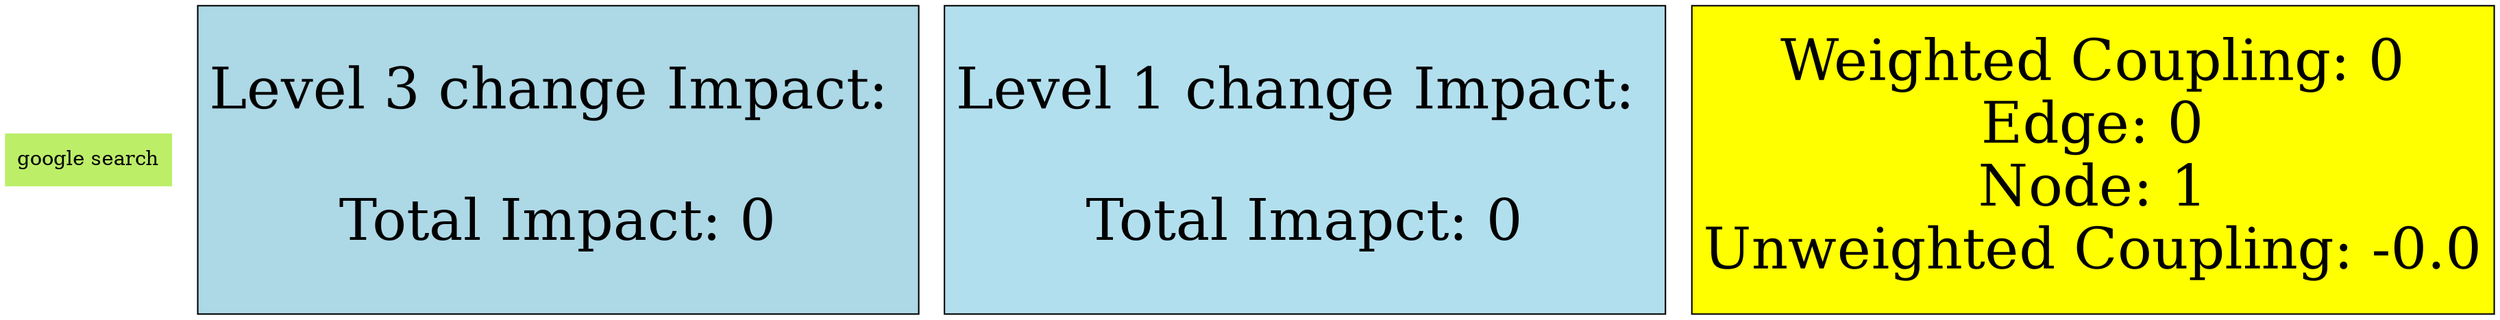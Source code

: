 // Component-only
graph {
	graph [splines=false]
		"google search" [color=darkolivegreen2 shape=box style=filled]
		"Level 3 change Impact: 

Total Impact: 0" [fillcolor=lightblue fontsize=40 height=3 shape=rect style=filled width=2]
		"Level 1 change Impact: 

Total Imapct: 0" [fillcolor=lightblue2 fontsize=40 height=3 shape=rect style=filled width=2]
		"Weighted Coupling: 0
Edge: 0
Node: 1
Unweighted Coupling: -0.0" [fillcolor=yellow fontsize=40 height=3 shape=rect style=filled width=2]
}